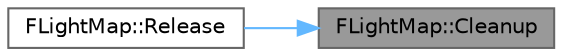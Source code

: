 digraph "FLightMap::Cleanup"
{
 // INTERACTIVE_SVG=YES
 // LATEX_PDF_SIZE
  bgcolor="transparent";
  edge [fontname=Helvetica,fontsize=10,labelfontname=Helvetica,labelfontsize=10];
  node [fontname=Helvetica,fontsize=10,shape=box,height=0.2,width=0.4];
  rankdir="RL";
  Node1 [id="Node000001",label="FLightMap::Cleanup",height=0.2,width=0.4,color="gray40", fillcolor="grey60", style="filled", fontcolor="black",tooltip="Called when the light-map is no longer referenced."];
  Node1 -> Node2 [id="edge1_Node000001_Node000002",dir="back",color="steelblue1",style="solid",tooltip=" "];
  Node2 [id="Node000002",label="FLightMap::Release",height=0.2,width=0.4,color="grey40", fillcolor="white", style="filled",URL="$dc/d06/classFLightMap.html#a914a63908d8d396ed8f64c8aee52fae3",tooltip=" "];
}
